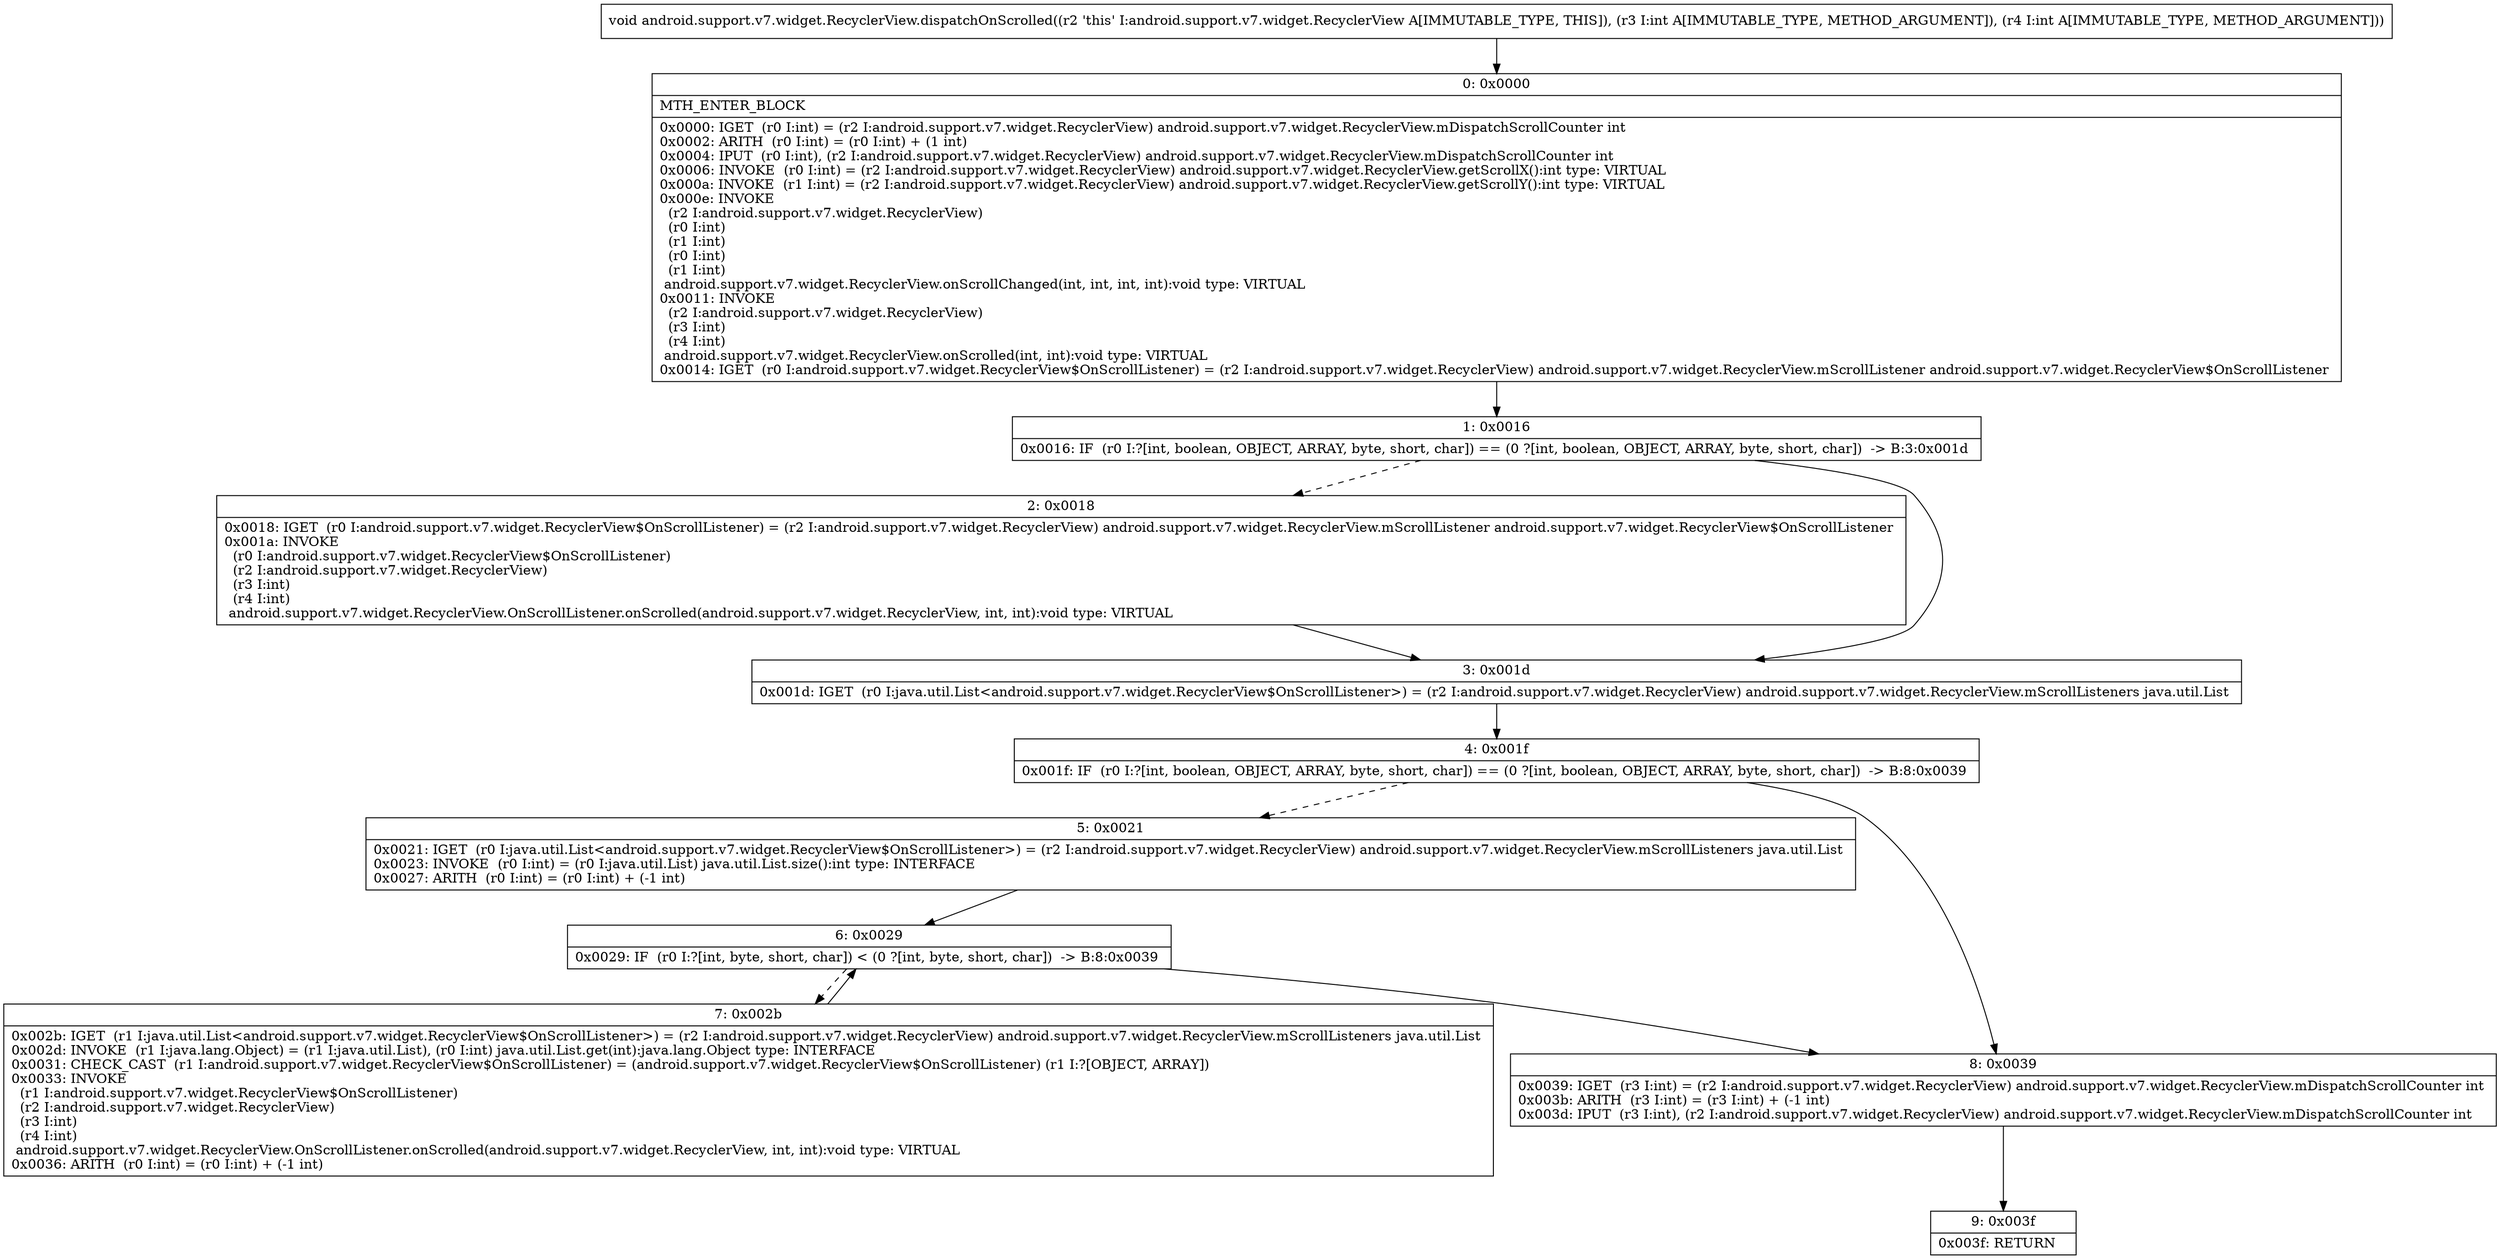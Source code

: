 digraph "CFG forandroid.support.v7.widget.RecyclerView.dispatchOnScrolled(II)V" {
Node_0 [shape=record,label="{0\:\ 0x0000|MTH_ENTER_BLOCK\l|0x0000: IGET  (r0 I:int) = (r2 I:android.support.v7.widget.RecyclerView) android.support.v7.widget.RecyclerView.mDispatchScrollCounter int \l0x0002: ARITH  (r0 I:int) = (r0 I:int) + (1 int) \l0x0004: IPUT  (r0 I:int), (r2 I:android.support.v7.widget.RecyclerView) android.support.v7.widget.RecyclerView.mDispatchScrollCounter int \l0x0006: INVOKE  (r0 I:int) = (r2 I:android.support.v7.widget.RecyclerView) android.support.v7.widget.RecyclerView.getScrollX():int type: VIRTUAL \l0x000a: INVOKE  (r1 I:int) = (r2 I:android.support.v7.widget.RecyclerView) android.support.v7.widget.RecyclerView.getScrollY():int type: VIRTUAL \l0x000e: INVOKE  \l  (r2 I:android.support.v7.widget.RecyclerView)\l  (r0 I:int)\l  (r1 I:int)\l  (r0 I:int)\l  (r1 I:int)\l android.support.v7.widget.RecyclerView.onScrollChanged(int, int, int, int):void type: VIRTUAL \l0x0011: INVOKE  \l  (r2 I:android.support.v7.widget.RecyclerView)\l  (r3 I:int)\l  (r4 I:int)\l android.support.v7.widget.RecyclerView.onScrolled(int, int):void type: VIRTUAL \l0x0014: IGET  (r0 I:android.support.v7.widget.RecyclerView$OnScrollListener) = (r2 I:android.support.v7.widget.RecyclerView) android.support.v7.widget.RecyclerView.mScrollListener android.support.v7.widget.RecyclerView$OnScrollListener \l}"];
Node_1 [shape=record,label="{1\:\ 0x0016|0x0016: IF  (r0 I:?[int, boolean, OBJECT, ARRAY, byte, short, char]) == (0 ?[int, boolean, OBJECT, ARRAY, byte, short, char])  \-\> B:3:0x001d \l}"];
Node_2 [shape=record,label="{2\:\ 0x0018|0x0018: IGET  (r0 I:android.support.v7.widget.RecyclerView$OnScrollListener) = (r2 I:android.support.v7.widget.RecyclerView) android.support.v7.widget.RecyclerView.mScrollListener android.support.v7.widget.RecyclerView$OnScrollListener \l0x001a: INVOKE  \l  (r0 I:android.support.v7.widget.RecyclerView$OnScrollListener)\l  (r2 I:android.support.v7.widget.RecyclerView)\l  (r3 I:int)\l  (r4 I:int)\l android.support.v7.widget.RecyclerView.OnScrollListener.onScrolled(android.support.v7.widget.RecyclerView, int, int):void type: VIRTUAL \l}"];
Node_3 [shape=record,label="{3\:\ 0x001d|0x001d: IGET  (r0 I:java.util.List\<android.support.v7.widget.RecyclerView$OnScrollListener\>) = (r2 I:android.support.v7.widget.RecyclerView) android.support.v7.widget.RecyclerView.mScrollListeners java.util.List \l}"];
Node_4 [shape=record,label="{4\:\ 0x001f|0x001f: IF  (r0 I:?[int, boolean, OBJECT, ARRAY, byte, short, char]) == (0 ?[int, boolean, OBJECT, ARRAY, byte, short, char])  \-\> B:8:0x0039 \l}"];
Node_5 [shape=record,label="{5\:\ 0x0021|0x0021: IGET  (r0 I:java.util.List\<android.support.v7.widget.RecyclerView$OnScrollListener\>) = (r2 I:android.support.v7.widget.RecyclerView) android.support.v7.widget.RecyclerView.mScrollListeners java.util.List \l0x0023: INVOKE  (r0 I:int) = (r0 I:java.util.List) java.util.List.size():int type: INTERFACE \l0x0027: ARITH  (r0 I:int) = (r0 I:int) + (\-1 int) \l}"];
Node_6 [shape=record,label="{6\:\ 0x0029|0x0029: IF  (r0 I:?[int, byte, short, char]) \< (0 ?[int, byte, short, char])  \-\> B:8:0x0039 \l}"];
Node_7 [shape=record,label="{7\:\ 0x002b|0x002b: IGET  (r1 I:java.util.List\<android.support.v7.widget.RecyclerView$OnScrollListener\>) = (r2 I:android.support.v7.widget.RecyclerView) android.support.v7.widget.RecyclerView.mScrollListeners java.util.List \l0x002d: INVOKE  (r1 I:java.lang.Object) = (r1 I:java.util.List), (r0 I:int) java.util.List.get(int):java.lang.Object type: INTERFACE \l0x0031: CHECK_CAST  (r1 I:android.support.v7.widget.RecyclerView$OnScrollListener) = (android.support.v7.widget.RecyclerView$OnScrollListener) (r1 I:?[OBJECT, ARRAY]) \l0x0033: INVOKE  \l  (r1 I:android.support.v7.widget.RecyclerView$OnScrollListener)\l  (r2 I:android.support.v7.widget.RecyclerView)\l  (r3 I:int)\l  (r4 I:int)\l android.support.v7.widget.RecyclerView.OnScrollListener.onScrolled(android.support.v7.widget.RecyclerView, int, int):void type: VIRTUAL \l0x0036: ARITH  (r0 I:int) = (r0 I:int) + (\-1 int) \l}"];
Node_8 [shape=record,label="{8\:\ 0x0039|0x0039: IGET  (r3 I:int) = (r2 I:android.support.v7.widget.RecyclerView) android.support.v7.widget.RecyclerView.mDispatchScrollCounter int \l0x003b: ARITH  (r3 I:int) = (r3 I:int) + (\-1 int) \l0x003d: IPUT  (r3 I:int), (r2 I:android.support.v7.widget.RecyclerView) android.support.v7.widget.RecyclerView.mDispatchScrollCounter int \l}"];
Node_9 [shape=record,label="{9\:\ 0x003f|0x003f: RETURN   \l}"];
MethodNode[shape=record,label="{void android.support.v7.widget.RecyclerView.dispatchOnScrolled((r2 'this' I:android.support.v7.widget.RecyclerView A[IMMUTABLE_TYPE, THIS]), (r3 I:int A[IMMUTABLE_TYPE, METHOD_ARGUMENT]), (r4 I:int A[IMMUTABLE_TYPE, METHOD_ARGUMENT])) }"];
MethodNode -> Node_0;
Node_0 -> Node_1;
Node_1 -> Node_2[style=dashed];
Node_1 -> Node_3;
Node_2 -> Node_3;
Node_3 -> Node_4;
Node_4 -> Node_5[style=dashed];
Node_4 -> Node_8;
Node_5 -> Node_6;
Node_6 -> Node_7[style=dashed];
Node_6 -> Node_8;
Node_7 -> Node_6;
Node_8 -> Node_9;
}

